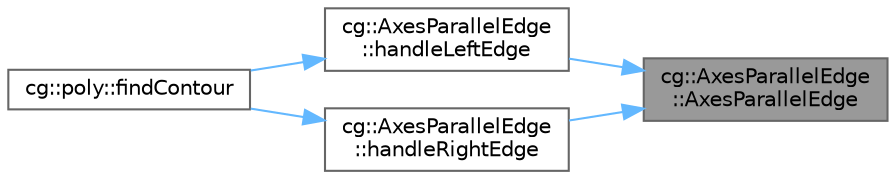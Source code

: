digraph "cg::AxesParallelEdge::AxesParallelEdge"
{
 // LATEX_PDF_SIZE
  bgcolor="transparent";
  edge [fontname=Helvetica,fontsize=10,labelfontname=Helvetica,labelfontsize=10];
  node [fontname=Helvetica,fontsize=10,shape=box,height=0.2,width=0.4];
  rankdir="RL";
  Node1 [id="Node000001",label="cg::AxesParallelEdge\l::AxesParallelEdge",height=0.2,width=0.4,color="gray40", fillcolor="grey60", style="filled", fontcolor="black",tooltip=" "];
  Node1 -> Node2 [id="edge1_Node000001_Node000002",dir="back",color="steelblue1",style="solid",tooltip=" "];
  Node2 [id="Node000002",label="cg::AxesParallelEdge\l::handleLeftEdge",height=0.2,width=0.4,color="grey40", fillcolor="white", style="filled",URL="$classcg_1_1_axes_parallel_edge.html#a8ecdd7f1b4f6012d9399dda2f6bf7b75",tooltip=" "];
  Node2 -> Node3 [id="edge2_Node000002_Node000003",dir="back",color="steelblue1",style="solid",tooltip=" "];
  Node3 [id="Node000003",label="cg::poly::findContour",height=0.2,width=0.4,color="grey40", fillcolor="white", style="filled",URL="$namespacecg_1_1poly.html#a3794d6f3ebb71b15e30e629b11103db3",tooltip=" "];
  Node1 -> Node4 [id="edge3_Node000001_Node000004",dir="back",color="steelblue1",style="solid",tooltip=" "];
  Node4 [id="Node000004",label="cg::AxesParallelEdge\l::handleRightEdge",height=0.2,width=0.4,color="grey40", fillcolor="white", style="filled",URL="$classcg_1_1_axes_parallel_edge.html#a236ebe3770b8b693849df9108dca3b0f",tooltip=" "];
  Node4 -> Node3 [id="edge4_Node000004_Node000003",dir="back",color="steelblue1",style="solid",tooltip=" "];
}
